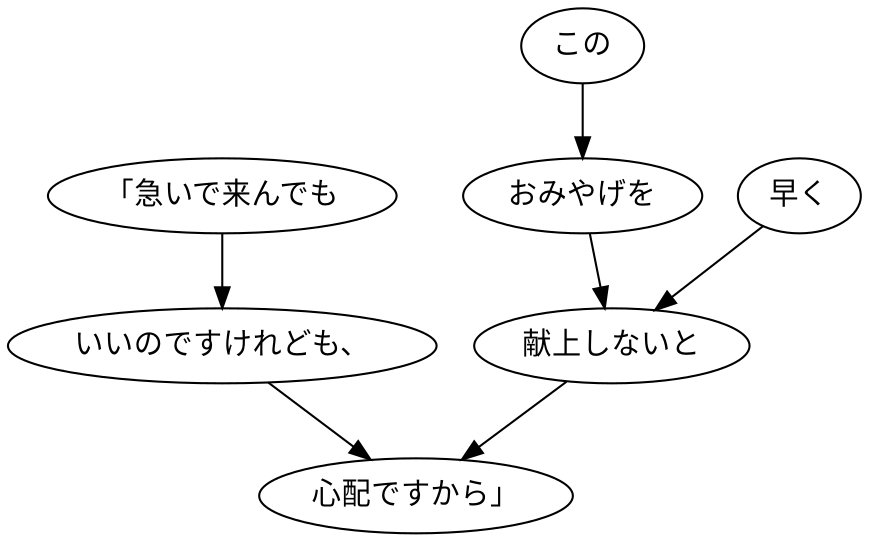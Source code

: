 digraph graph7689 {
	node0 [label="「急いで来んでも"];
	node1 [label="いいのですけれども、"];
	node2 [label="この"];
	node3 [label="おみやげを"];
	node4 [label="早く"];
	node5 [label="献上しないと"];
	node6 [label="心配ですから」"];
	node0 -> node1;
	node1 -> node6;
	node2 -> node3;
	node3 -> node5;
	node4 -> node5;
	node5 -> node6;
}
